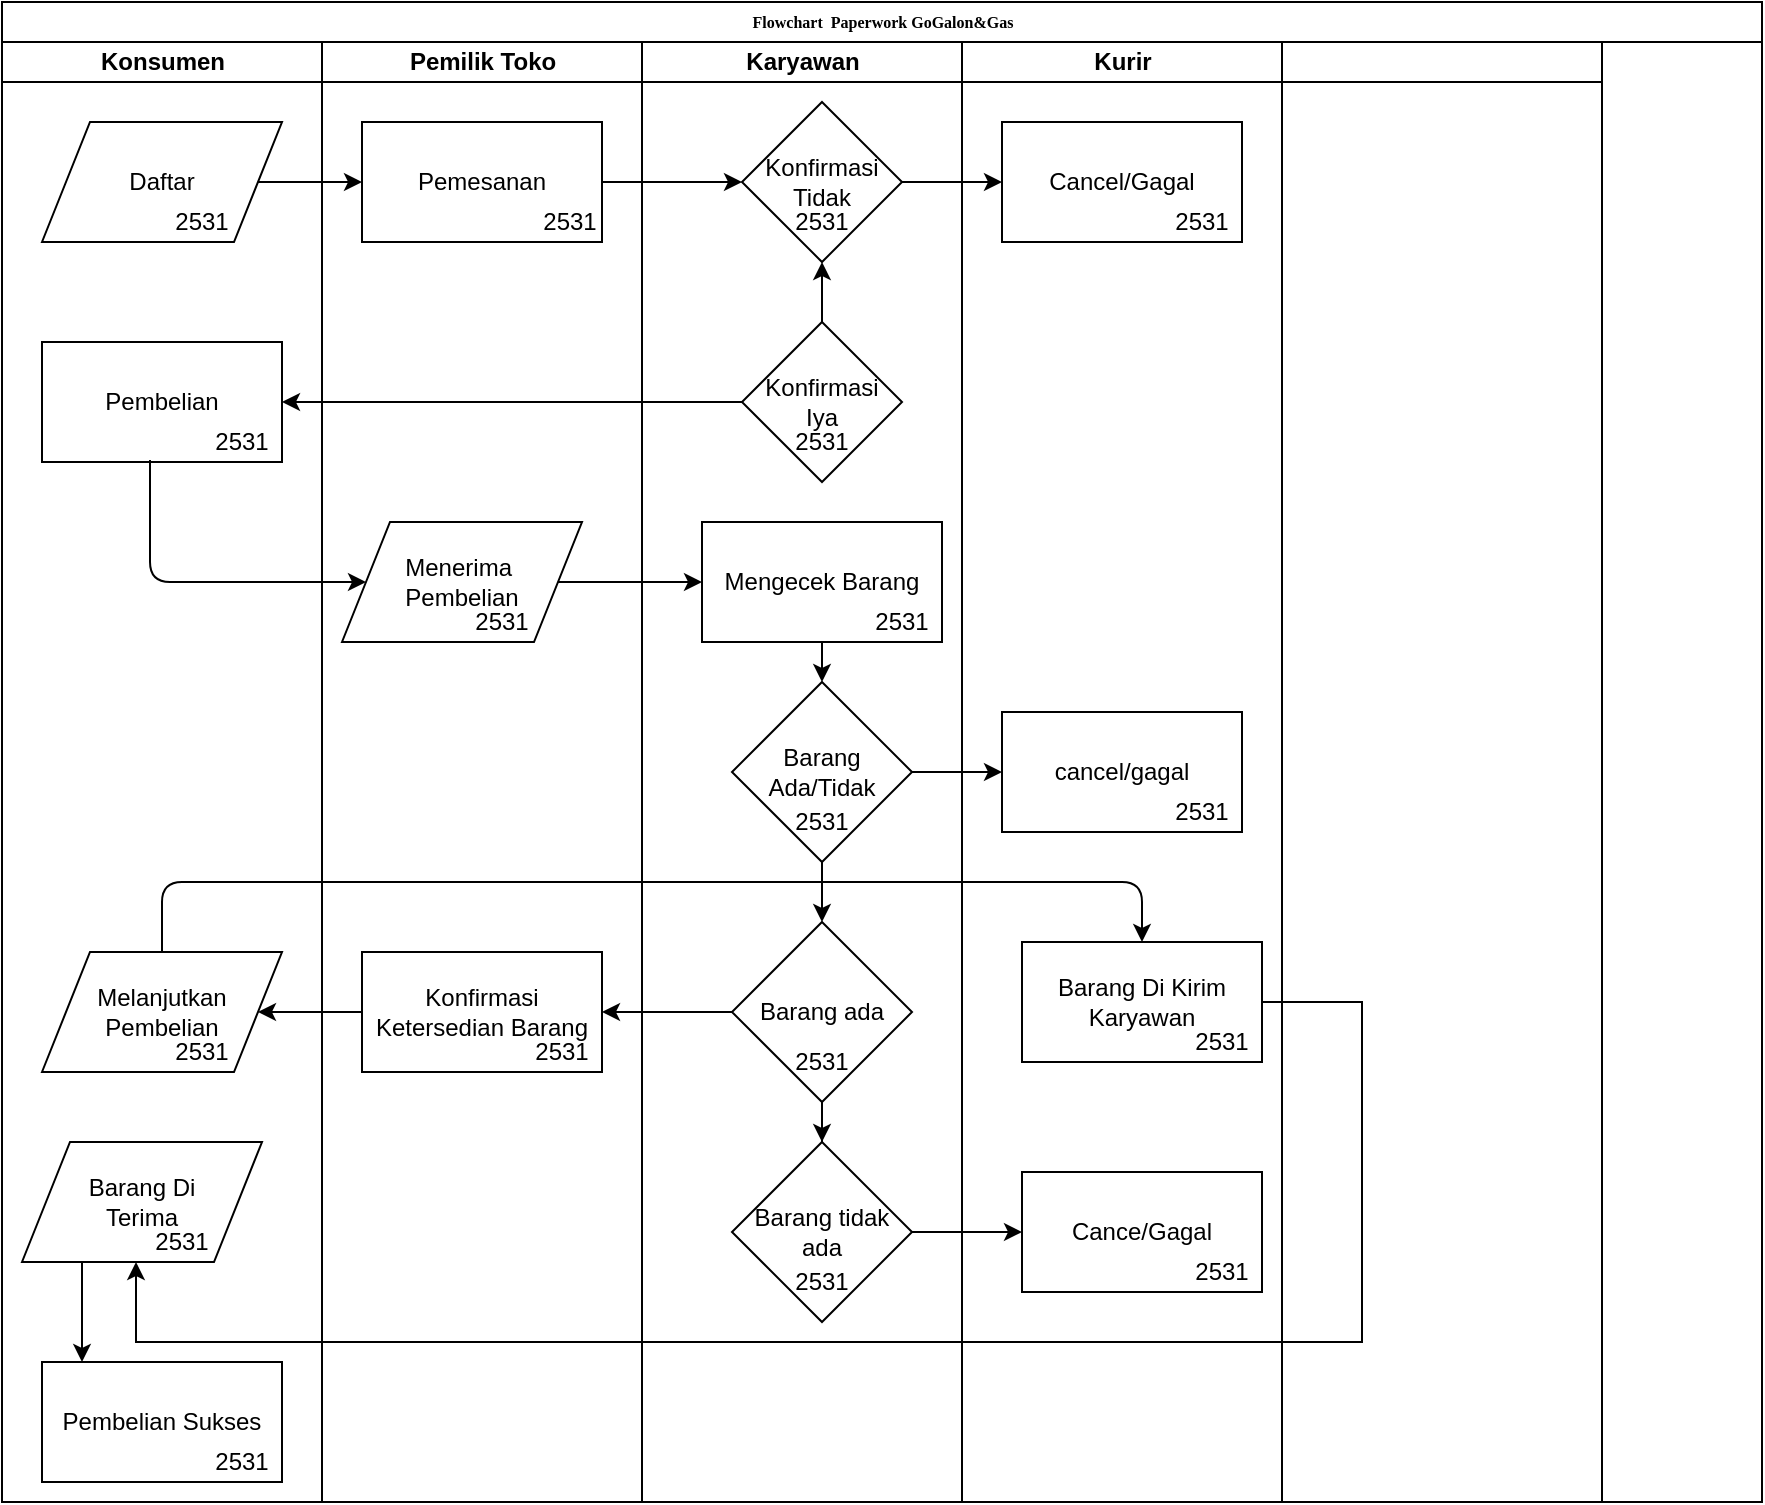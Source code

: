 <mxfile version="13.4.2" type="device"><diagram name="Page-1" id="74e2e168-ea6b-b213-b513-2b3c1d86103e"><mxGraphModel dx="1021" dy="612" grid="1" gridSize="10" guides="1" tooltips="1" connect="1" arrows="1" fold="1" page="1" pageScale="1" pageWidth="1100" pageHeight="850" background="#ffffff" math="0" shadow="0"><root><mxCell id="0"/><mxCell id="1" parent="0"/><mxCell id="77e6c97f196da883-1" value="Flowchart&amp;nbsp; Paperwork GoGalon&amp;amp;Gas" style="swimlane;html=1;childLayout=stackLayout;startSize=20;rounded=0;shadow=0;labelBackgroundColor=none;strokeWidth=1;fontFamily=Verdana;fontSize=8;align=center;" parent="1" vertex="1"><mxGeometry x="70" y="40" width="880" height="750" as="geometry"/></mxCell><mxCell id="KIOqaVLmpjHXNlvRgc-j-11" value="" style="endArrow=classic;html=1;exitX=1;exitY=0.5;exitDx=0;exitDy=0;entryX=0;entryY=0.5;entryDx=0;entryDy=0;" parent="77e6c97f196da883-1" source="eZ4h2CLfDszPv0J31qDj-42" target="KIOqaVLmpjHXNlvRgc-j-10" edge="1"><mxGeometry width="50" height="50" relative="1" as="geometry"><mxPoint x="460" y="315" as="sourcePoint"/><mxPoint x="550" y="285" as="targetPoint"/></mxGeometry></mxCell><mxCell id="77e6c97f196da883-2" value="Konsumen" style="swimlane;html=1;startSize=20;" parent="77e6c97f196da883-1" vertex="1"><mxGeometry y="20" width="160" height="730" as="geometry"/></mxCell><mxCell id="KIOqaVLmpjHXNlvRgc-j-18" value="Pembelian Sukses" style="rounded=0;whiteSpace=wrap;html=1;" parent="77e6c97f196da883-2" vertex="1"><mxGeometry x="20" y="660" width="120" height="60" as="geometry"/></mxCell><mxCell id="KIOqaVLmpjHXNlvRgc-j-4" value="Pembelian" style="rounded=0;whiteSpace=wrap;html=1;" parent="77e6c97f196da883-2" vertex="1"><mxGeometry x="20" y="150" width="120" height="60" as="geometry"/></mxCell><mxCell id="eZ4h2CLfDszPv0J31qDj-46" value="Daftar" style="shape=parallelogram;perimeter=parallelogramPerimeter;whiteSpace=wrap;html=1;" parent="77e6c97f196da883-2" vertex="1"><mxGeometry x="20" y="40" width="120" height="60" as="geometry"/></mxCell><mxCell id="eZ4h2CLfDszPv0J31qDj-45" value="Barang Di&lt;br&gt;Terima" style="shape=parallelogram;perimeter=parallelogramPerimeter;whiteSpace=wrap;html=1;" parent="77e6c97f196da883-2" vertex="1"><mxGeometry x="10" y="550" width="120" height="60" as="geometry"/></mxCell><mxCell id="eZ4h2CLfDszPv0J31qDj-44" value="Melanjutkan&lt;br&gt;Pembelian" style="shape=parallelogram;perimeter=parallelogramPerimeter;whiteSpace=wrap;html=1;" parent="77e6c97f196da883-2" vertex="1"><mxGeometry x="20" y="455" width="120" height="60" as="geometry"/></mxCell><mxCell id="eZ4h2CLfDszPv0J31qDj-40" value="" style="edgeStyle=orthogonalEdgeStyle;rounded=0;orthogonalLoop=1;jettySize=auto;html=1;exitX=0.25;exitY=1;exitDx=0;exitDy=0;" parent="77e6c97f196da883-2" source="eZ4h2CLfDszPv0J31qDj-45" edge="1"><mxGeometry relative="1" as="geometry"><mxPoint x="40" y="660" as="targetPoint"/><Array as="points"><mxPoint x="40" y="630"/><mxPoint x="40" y="630"/></Array></mxGeometry></mxCell><mxCell id="mVkWUh2fz3atb_LhUAqU-19" value="2531" style="text;html=1;strokeColor=none;fillColor=none;align=center;verticalAlign=middle;whiteSpace=wrap;rounded=0;" vertex="1" parent="77e6c97f196da883-2"><mxGeometry x="70" y="590" width="40" height="20" as="geometry"/></mxCell><mxCell id="mVkWUh2fz3atb_LhUAqU-1" value="2531" style="text;html=1;strokeColor=none;fillColor=none;align=center;verticalAlign=middle;whiteSpace=wrap;rounded=0;" vertex="1" parent="77e6c97f196da883-2"><mxGeometry x="80" y="80" width="40" height="20" as="geometry"/></mxCell><mxCell id="mVkWUh2fz3atb_LhUAqU-17" value="2531" style="text;html=1;strokeColor=none;fillColor=none;align=center;verticalAlign=middle;whiteSpace=wrap;rounded=0;" vertex="1" parent="77e6c97f196da883-2"><mxGeometry x="80" y="495" width="40" height="20" as="geometry"/></mxCell><mxCell id="mVkWUh2fz3atb_LhUAqU-7" value="2531" style="text;html=1;strokeColor=none;fillColor=none;align=center;verticalAlign=middle;whiteSpace=wrap;rounded=0;" vertex="1" parent="77e6c97f196da883-2"><mxGeometry x="100" y="190" width="40" height="20" as="geometry"/></mxCell><mxCell id="mVkWUh2fz3atb_LhUAqU-20" value="2531" style="text;html=1;strokeColor=none;fillColor=none;align=center;verticalAlign=middle;whiteSpace=wrap;rounded=0;" vertex="1" parent="77e6c97f196da883-2"><mxGeometry x="100" y="700" width="40" height="20" as="geometry"/></mxCell><mxCell id="77e6c97f196da883-3" value="Pemilik Toko" style="swimlane;html=1;startSize=20;" parent="77e6c97f196da883-1" vertex="1"><mxGeometry x="160" y="20" width="160" height="730" as="geometry"/></mxCell><mxCell id="eZ4h2CLfDszPv0J31qDj-42" value="Menerima&amp;nbsp;&lt;br&gt;Pembelian" style="shape=parallelogram;perimeter=parallelogramPerimeter;whiteSpace=wrap;html=1;" parent="77e6c97f196da883-3" vertex="1"><mxGeometry x="10" y="240" width="120" height="60" as="geometry"/></mxCell><mxCell id="KIOqaVLmpjHXNlvRgc-j-2" value="Pemesanan" style="rounded=0;whiteSpace=wrap;html=1;" parent="77e6c97f196da883-3" vertex="1"><mxGeometry x="20" y="40" width="120" height="60" as="geometry"/></mxCell><mxCell id="KIOqaVLmpjHXNlvRgc-j-15" value="Konfirmasi Ketersedian Barang" style="rounded=0;whiteSpace=wrap;html=1;" parent="77e6c97f196da883-3" vertex="1"><mxGeometry x="20" y="455" width="120" height="60" as="geometry"/></mxCell><mxCell id="mVkWUh2fz3atb_LhUAqU-8" value="2531" style="text;html=1;strokeColor=none;fillColor=none;align=center;verticalAlign=middle;whiteSpace=wrap;rounded=0;" vertex="1" parent="77e6c97f196da883-3"><mxGeometry x="70" y="280" width="40" height="20" as="geometry"/></mxCell><mxCell id="mVkWUh2fz3atb_LhUAqU-16" value="2531" style="text;html=1;strokeColor=none;fillColor=none;align=center;verticalAlign=middle;whiteSpace=wrap;rounded=0;" vertex="1" parent="77e6c97f196da883-3"><mxGeometry x="100" y="495" width="40" height="20" as="geometry"/></mxCell><mxCell id="mVkWUh2fz3atb_LhUAqU-2" value="2531" style="text;html=1;strokeColor=none;fillColor=none;align=center;verticalAlign=middle;whiteSpace=wrap;rounded=0;" vertex="1" parent="77e6c97f196da883-3"><mxGeometry x="104" y="80" width="40" height="20" as="geometry"/></mxCell><mxCell id="77e6c97f196da883-4" value="Karyawan" style="swimlane;html=1;startSize=20;" parent="77e6c97f196da883-1" vertex="1"><mxGeometry x="320" y="20" width="160" height="730" as="geometry"/></mxCell><mxCell id="mVkWUh2fz3atb_LhUAqU-15" value="2531" style="text;html=1;strokeColor=none;fillColor=none;align=center;verticalAlign=middle;whiteSpace=wrap;rounded=0;" vertex="1" parent="77e6c97f196da883-4"><mxGeometry x="70" y="610" width="40" height="20" as="geometry"/></mxCell><mxCell id="mVkWUh2fz3atb_LhUAqU-5" value="2531" style="text;html=1;strokeColor=none;fillColor=none;align=center;verticalAlign=middle;whiteSpace=wrap;rounded=0;" vertex="1" parent="77e6c97f196da883-4"><mxGeometry x="70" y="190" width="40" height="20" as="geometry"/></mxCell><mxCell id="KIOqaVLmpjHXNlvRgc-j-20" value="Barang Ada/Tidak" style="rhombus;whiteSpace=wrap;html=1;" parent="77e6c97f196da883-4" vertex="1"><mxGeometry x="45" y="320" width="90" height="90" as="geometry"/></mxCell><mxCell id="eZ4h2CLfDszPv0J31qDj-3" value="&lt;font style=&quot;font-size: 12px&quot;&gt;Barang tidak ada&lt;/font&gt;" style="rhombus;whiteSpace=wrap;html=1;align=center;" parent="77e6c97f196da883-4" vertex="1"><mxGeometry x="45" y="550" width="90" height="90" as="geometry"/></mxCell><mxCell id="eZ4h2CLfDszPv0J31qDj-10" value="Konfirmasi&lt;br&gt;Iya" style="rhombus;whiteSpace=wrap;html=1;" parent="77e6c97f196da883-4" vertex="1"><mxGeometry x="50" y="140" width="80" height="80" as="geometry"/></mxCell><mxCell id="KIOqaVLmpjHXNlvRgc-j-3" value="Konfirmasi&lt;br&gt;Tidak" style="rhombus;whiteSpace=wrap;html=1;" parent="77e6c97f196da883-4" vertex="1"><mxGeometry x="50" y="30" width="80" height="80" as="geometry"/></mxCell><mxCell id="eZ4h2CLfDszPv0J31qDj-11" value="" style="edgeStyle=orthogonalEdgeStyle;rounded=0;orthogonalLoop=1;jettySize=auto;html=1;" parent="77e6c97f196da883-4" source="eZ4h2CLfDszPv0J31qDj-10" target="KIOqaVLmpjHXNlvRgc-j-3" edge="1"><mxGeometry relative="1" as="geometry"/></mxCell><mxCell id="KIOqaVLmpjHXNlvRgc-j-13" value="" style="endArrow=classic;html=1;exitX=0.5;exitY=1;exitDx=0;exitDy=0;entryX=0.5;entryY=0;entryDx=0;entryDy=0;" parent="77e6c97f196da883-4" source="KIOqaVLmpjHXNlvRgc-j-10" target="KIOqaVLmpjHXNlvRgc-j-20" edge="1"><mxGeometry width="50" height="50" relative="1" as="geometry"><mxPoint x="360" y="315" as="sourcePoint"/><mxPoint x="340" y="295" as="targetPoint"/></mxGeometry></mxCell><mxCell id="eZ4h2CLfDszPv0J31qDj-2" value="" style="endArrow=classic;html=1;entryX=0.5;entryY=0;entryDx=0;entryDy=0;" parent="77e6c97f196da883-4" source="KIOqaVLmpjHXNlvRgc-j-20" target="eZ4h2CLfDszPv0J31qDj-1" edge="1"><mxGeometry width="50" height="50" relative="1" as="geometry"><mxPoint x="470" y="375" as="sourcePoint"/><mxPoint x="370" y="595" as="targetPoint"/><Array as="points"/></mxGeometry></mxCell><mxCell id="eZ4h2CLfDszPv0J31qDj-1" value="Barang ada" style="rhombus;whiteSpace=wrap;html=1;" parent="77e6c97f196da883-4" vertex="1"><mxGeometry x="45" y="440" width="90" height="90" as="geometry"/></mxCell><mxCell id="eZ4h2CLfDszPv0J31qDj-4" value="" style="edgeStyle=orthogonalEdgeStyle;rounded=0;orthogonalLoop=1;jettySize=auto;html=1;" parent="77e6c97f196da883-4" source="eZ4h2CLfDszPv0J31qDj-1" target="eZ4h2CLfDszPv0J31qDj-3" edge="1"><mxGeometry relative="1" as="geometry"/></mxCell><mxCell id="KIOqaVLmpjHXNlvRgc-j-10" value="Mengecek Barang" style="rounded=0;whiteSpace=wrap;html=1;" parent="77e6c97f196da883-4" vertex="1"><mxGeometry x="30" y="240" width="120" height="60" as="geometry"/></mxCell><mxCell id="mVkWUh2fz3atb_LhUAqU-3" value="2531" style="text;html=1;strokeColor=none;fillColor=none;align=center;verticalAlign=middle;whiteSpace=wrap;rounded=0;" vertex="1" parent="77e6c97f196da883-4"><mxGeometry x="70" y="80" width="40" height="20" as="geometry"/></mxCell><mxCell id="mVkWUh2fz3atb_LhUAqU-6" value="2531" style="text;html=1;strokeColor=none;fillColor=none;align=center;verticalAlign=middle;whiteSpace=wrap;rounded=0;" vertex="1" parent="77e6c97f196da883-4"><mxGeometry x="70" y="190" width="40" height="20" as="geometry"/></mxCell><mxCell id="mVkWUh2fz3atb_LhUAqU-10" value="2531" style="text;html=1;strokeColor=none;fillColor=none;align=center;verticalAlign=middle;whiteSpace=wrap;rounded=0;" vertex="1" parent="77e6c97f196da883-4"><mxGeometry x="70" y="380" width="40" height="20" as="geometry"/></mxCell><mxCell id="mVkWUh2fz3atb_LhUAqU-12" value="2531" style="text;html=1;strokeColor=none;fillColor=none;align=center;verticalAlign=middle;whiteSpace=wrap;rounded=0;" vertex="1" parent="77e6c97f196da883-4"><mxGeometry x="70" y="500" width="40" height="20" as="geometry"/></mxCell><mxCell id="mVkWUh2fz3atb_LhUAqU-18" value="2531" style="text;html=1;strokeColor=none;fillColor=none;align=center;verticalAlign=middle;whiteSpace=wrap;rounded=0;" vertex="1" parent="77e6c97f196da883-4"><mxGeometry x="70" y="610" width="40" height="20" as="geometry"/></mxCell><mxCell id="mVkWUh2fz3atb_LhUAqU-9" value="2531" style="text;html=1;strokeColor=none;fillColor=none;align=center;verticalAlign=middle;whiteSpace=wrap;rounded=0;" vertex="1" parent="77e6c97f196da883-4"><mxGeometry x="110" y="280" width="40" height="20" as="geometry"/></mxCell><mxCell id="77e6c97f196da883-5" value="Kurir" style="swimlane;html=1;startSize=20;" parent="77e6c97f196da883-1" vertex="1"><mxGeometry x="480" y="20" width="160" height="730" as="geometry"/></mxCell><mxCell id="HtYp-D6eB2OCvw-5iddY-4" value="" style="rounded=0;whiteSpace=wrap;html=1;" parent="77e6c97f196da883-5" vertex="1"><mxGeometry x="20" y="335" width="120" height="60" as="geometry"/></mxCell><mxCell id="eZ4h2CLfDszPv0J31qDj-9" value="Cancel/Gagal" style="rounded=0;whiteSpace=wrap;html=1;" parent="77e6c97f196da883-5" vertex="1"><mxGeometry x="20" y="40" width="120" height="60" as="geometry"/></mxCell><mxCell id="HtYp-D6eB2OCvw-5iddY-5" value="cancel/gagal" style="text;html=1;strokeColor=none;fillColor=none;align=center;verticalAlign=middle;whiteSpace=wrap;rounded=0;" parent="77e6c97f196da883-5" vertex="1"><mxGeometry x="60" y="355" width="40" height="20" as="geometry"/></mxCell><mxCell id="eZ4h2CLfDszPv0J31qDj-38" value="Barang Di Kirim&lt;br&gt;Karyawan" style="rounded=0;whiteSpace=wrap;html=1;" parent="77e6c97f196da883-5" vertex="1"><mxGeometry x="30" y="450" width="120" height="60" as="geometry"/></mxCell><mxCell id="eZ4h2CLfDszPv0J31qDj-5" value="Cance/Gagal" style="rounded=0;whiteSpace=wrap;html=1;" parent="77e6c97f196da883-5" vertex="1"><mxGeometry x="30" y="565" width="120" height="60" as="geometry"/></mxCell><mxCell id="mVkWUh2fz3atb_LhUAqU-4" value="2531" style="text;html=1;strokeColor=none;fillColor=none;align=center;verticalAlign=middle;whiteSpace=wrap;rounded=0;" vertex="1" parent="77e6c97f196da883-5"><mxGeometry x="100" y="80" width="40" height="20" as="geometry"/></mxCell><mxCell id="mVkWUh2fz3atb_LhUAqU-11" value="2531" style="text;html=1;strokeColor=none;fillColor=none;align=center;verticalAlign=middle;whiteSpace=wrap;rounded=0;" vertex="1" parent="77e6c97f196da883-5"><mxGeometry x="100" y="375" width="40" height="20" as="geometry"/></mxCell><mxCell id="mVkWUh2fz3atb_LhUAqU-14" value="2531" style="text;html=1;strokeColor=none;fillColor=none;align=center;verticalAlign=middle;whiteSpace=wrap;rounded=0;" vertex="1" parent="77e6c97f196da883-5"><mxGeometry x="110" y="605" width="40" height="20" as="geometry"/></mxCell><mxCell id="mVkWUh2fz3atb_LhUAqU-13" value="2531" style="text;html=1;strokeColor=none;fillColor=none;align=center;verticalAlign=middle;whiteSpace=wrap;rounded=0;" vertex="1" parent="77e6c97f196da883-5"><mxGeometry x="110" y="490" width="40" height="20" as="geometry"/></mxCell><mxCell id="KIOqaVLmpjHXNlvRgc-j-7" value="" style="endArrow=classic;html=1;entryX=0;entryY=0.5;entryDx=0;entryDy=0;exitX=1;exitY=0.5;exitDx=0;exitDy=0;" parent="77e6c97f196da883-1" source="KIOqaVLmpjHXNlvRgc-j-2" target="KIOqaVLmpjHXNlvRgc-j-3" edge="1"><mxGeometry width="50" height="50" relative="1" as="geometry"><mxPoint x="200" y="320" as="sourcePoint"/><mxPoint x="250" y="270" as="targetPoint"/><Array as="points"/></mxGeometry></mxCell><mxCell id="77e6c97f196da883-6" value="" style="swimlane;html=1;startSize=20;" parent="77e6c97f196da883-1" vertex="1"><mxGeometry x="640" y="20" width="160" height="730" as="geometry"/></mxCell><mxCell id="KIOqaVLmpjHXNlvRgc-j-8" value="" style="endArrow=classic;html=1;exitX=1;exitY=0.5;exitDx=0;exitDy=0;" parent="77e6c97f196da883-1" source="KIOqaVLmpjHXNlvRgc-j-3" target="eZ4h2CLfDszPv0J31qDj-9" edge="1"><mxGeometry width="50" height="50" relative="1" as="geometry"><mxPoint x="220" y="350" as="sourcePoint"/><mxPoint x="180" y="190" as="targetPoint"/></mxGeometry></mxCell><mxCell id="eZ4h2CLfDszPv0J31qDj-13" value="" style="edgeStyle=orthogonalEdgeStyle;rounded=0;orthogonalLoop=1;jettySize=auto;html=1;entryX=1;entryY=0.5;entryDx=0;entryDy=0;" parent="77e6c97f196da883-1" source="eZ4h2CLfDszPv0J31qDj-10" target="KIOqaVLmpjHXNlvRgc-j-4" edge="1"><mxGeometry relative="1" as="geometry"><mxPoint x="170" y="310" as="targetPoint"/></mxGeometry></mxCell><mxCell id="eZ4h2CLfDszPv0J31qDj-41" value="" style="edgeStyle=orthogonalEdgeStyle;rounded=0;orthogonalLoop=1;jettySize=auto;html=1;" parent="77e6c97f196da883-1" source="eZ4h2CLfDszPv0J31qDj-38" edge="1"><mxGeometry relative="1" as="geometry"><mxPoint x="67" y="630" as="targetPoint"/><Array as="points"><mxPoint x="680" y="500"/><mxPoint x="680" y="670"/><mxPoint x="67" y="670"/></Array></mxGeometry></mxCell><mxCell id="HtYp-D6eB2OCvw-5iddY-1" style="edgeStyle=orthogonalEdgeStyle;rounded=0;orthogonalLoop=1;jettySize=auto;html=1;entryX=0;entryY=0.5;entryDx=0;entryDy=0;" parent="77e6c97f196da883-1" source="eZ4h2CLfDszPv0J31qDj-46" target="KIOqaVLmpjHXNlvRgc-j-2" edge="1"><mxGeometry relative="1" as="geometry"><mxPoint x="150" y="90" as="targetPoint"/></mxGeometry></mxCell><mxCell id="KIOqaVLmpjHXNlvRgc-j-14" value="" style="endArrow=classic;html=1;exitX=0.45;exitY=0.983;exitDx=0;exitDy=0;exitPerimeter=0;entryX=0;entryY=0.5;entryDx=0;entryDy=0;" parent="77e6c97f196da883-1" source="KIOqaVLmpjHXNlvRgc-j-4" target="eZ4h2CLfDszPv0J31qDj-42" edge="1"><mxGeometry width="50" height="50" relative="1" as="geometry"><mxPoint x="370" y="425" as="sourcePoint"/><mxPoint x="230" y="285" as="targetPoint"/><Array as="points"><mxPoint x="74" y="290"/></Array></mxGeometry></mxCell><mxCell id="KIOqaVLmpjHXNlvRgc-j-16" value="" style="endArrow=classic;html=1;entryX=1;entryY=0.5;entryDx=0;entryDy=0;exitX=0;exitY=0.5;exitDx=0;exitDy=0;" parent="77e6c97f196da883-1" source="eZ4h2CLfDszPv0J31qDj-1" target="KIOqaVLmpjHXNlvRgc-j-15" edge="1"><mxGeometry width="50" height="50" relative="1" as="geometry"><mxPoint x="720" y="345" as="sourcePoint"/><mxPoint x="760" y="395" as="targetPoint"/><Array as="points"/></mxGeometry></mxCell><mxCell id="KIOqaVLmpjHXNlvRgc-j-21" value="" style="endArrow=classic;html=1;entryX=1;entryY=0.5;entryDx=0;entryDy=0;exitX=0;exitY=0.5;exitDx=0;exitDy=0;" parent="77e6c97f196da883-1" source="KIOqaVLmpjHXNlvRgc-j-15" target="eZ4h2CLfDszPv0J31qDj-44" edge="1"><mxGeometry width="50" height="50" relative="1" as="geometry"><mxPoint x="400" y="535" as="sourcePoint"/><mxPoint x="460" y="455" as="targetPoint"/></mxGeometry></mxCell><mxCell id="eZ4h2CLfDszPv0J31qDj-37" value="" style="edgeStyle=orthogonalEdgeStyle;rounded=0;orthogonalLoop=1;jettySize=auto;html=1;" parent="77e6c97f196da883-1" source="eZ4h2CLfDszPv0J31qDj-3" target="eZ4h2CLfDszPv0J31qDj-5" edge="1"><mxGeometry relative="1" as="geometry"/></mxCell><mxCell id="KIOqaVLmpjHXNlvRgc-j-22" value="" style="endArrow=classic;html=1;entryX=0.5;entryY=0;entryDx=0;entryDy=0;exitX=0.5;exitY=0;exitDx=0;exitDy=0;" parent="77e6c97f196da883-1" source="eZ4h2CLfDszPv0J31qDj-44" target="eZ4h2CLfDszPv0J31qDj-38" edge="1"><mxGeometry width="50" height="50" relative="1" as="geometry"><mxPoint x="340.0" y="455" as="sourcePoint"/><mxPoint x="280" y="505" as="targetPoint"/><Array as="points"><mxPoint x="80" y="440"/><mxPoint x="150" y="440"/><mxPoint x="260" y="440"/><mxPoint x="450" y="440"/><mxPoint x="570" y="440"/></Array></mxGeometry></mxCell><mxCell id="HtYp-D6eB2OCvw-5iddY-3" value="" style="edgeStyle=orthogonalEdgeStyle;rounded=0;orthogonalLoop=1;jettySize=auto;html=1;" parent="77e6c97f196da883-1" source="KIOqaVLmpjHXNlvRgc-j-20" edge="1"><mxGeometry relative="1" as="geometry"><mxPoint x="500" y="385" as="targetPoint"/></mxGeometry></mxCell></root></mxGraphModel></diagram></mxfile>